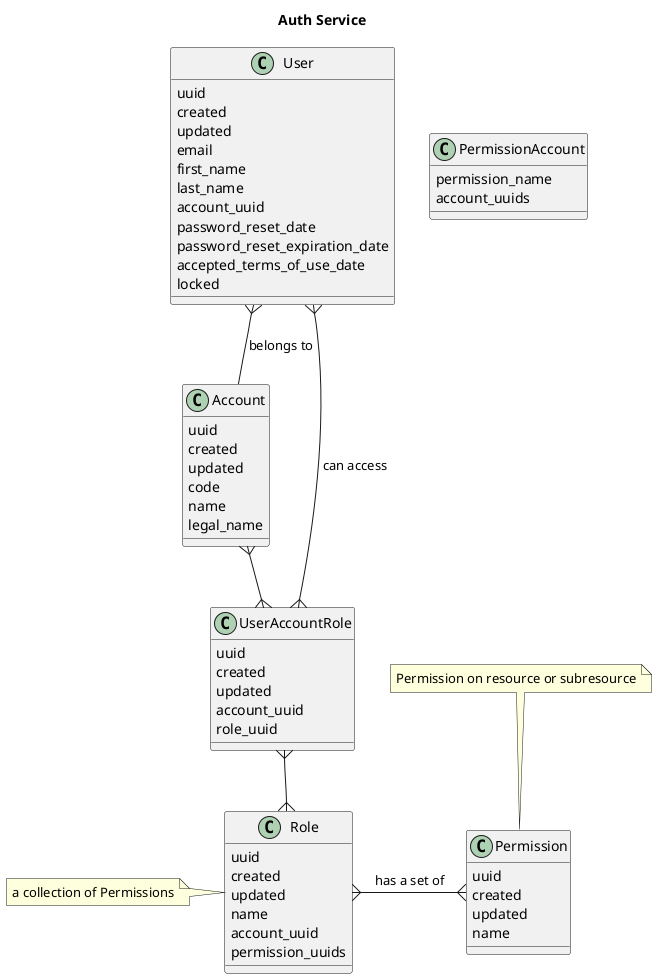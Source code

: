 @startuml Auth Service
title Auth Service
class Account{
    uuid
    created
    updated
    code
    name
    legal_name
}

class PermissionAccount{
    permission_name
    account_uuids
}

class Permission{
    uuid
    created
    updated
    name
}

class Role{
    uuid
    created
    updated
    name
    account_uuid
    permission_uuids
}

User }-- Account : belongs to
class User{
    uuid
    created
    updated
    email
    first_name
    last_name
    account_uuid
    password_reset_date
    password_reset_expiration_date
    accepted_terms_of_use_date
    locked
}

User }--{ UserAccountRole : can access
UserAccountRole }--{ Role
Account }--{ UserAccountRole
note left of Role: a collection of Permissions
Role }-{ Permission : has a set of 
note top of Permission : Permission on resource or subresource
class UserAccountRole{
    uuid
    created
    updated
    account_uuid
    role_uuid
}

@enduml